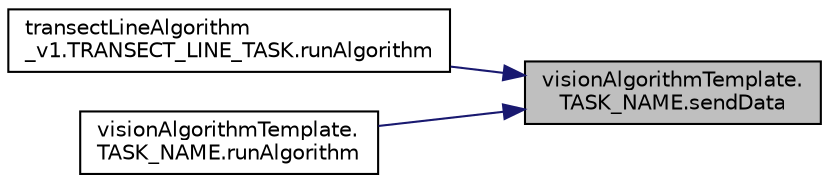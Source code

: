 digraph "visionAlgorithmTemplate.TASK_NAME.sendData"
{
 // LATEX_PDF_SIZE
  edge [fontname="Helvetica",fontsize="10",labelfontname="Helvetica",labelfontsize="10"];
  node [fontname="Helvetica",fontsize="10",shape=record];
  rankdir="RL";
  Node1 [label="visionAlgorithmTemplate.\lTASK_NAME.sendData",height=0.2,width=0.4,color="black", fillcolor="grey75", style="filled", fontcolor="black",tooltip=" "];
  Node1 -> Node2 [dir="back",color="midnightblue",fontsize="10",style="solid",fontname="Helvetica"];
  Node2 [label="transectLineAlgorithm\l_v1.TRANSECT_LINE_TASK.runAlgorithm",height=0.2,width=0.4,color="black", fillcolor="white", style="filled",URL="$classtransect_line_algorithm__v1_1_1_t_r_a_n_s_e_c_t___l_i_n_e___t_a_s_k.html#acbfd28d941f13cd919554089aeec1d57",tooltip=" "];
  Node1 -> Node3 [dir="back",color="midnightblue",fontsize="10",style="solid",fontname="Helvetica"];
  Node3 [label="visionAlgorithmTemplate.\lTASK_NAME.runAlgorithm",height=0.2,width=0.4,color="black", fillcolor="white", style="filled",URL="$classvision_algorithm_template_1_1_t_a_s_k___n_a_m_e.html#a92dc08591073c79807ef0f42e8c18db1",tooltip=" "];
}

